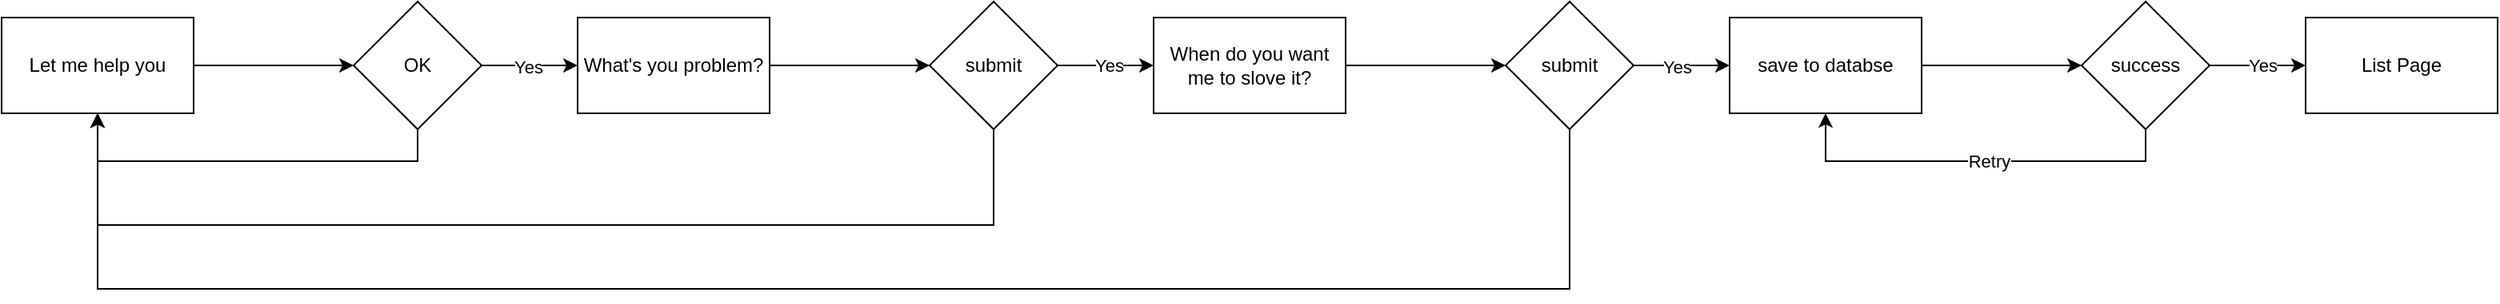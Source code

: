 <mxfile version="26.0.2">
  <diagram name="第 1 页" id="32HF78pC6sBemosIz4lU">
    <mxGraphModel dx="1306" dy="825" grid="1" gridSize="10" guides="1" tooltips="1" connect="1" arrows="1" fold="1" page="1" pageScale="1" pageWidth="827" pageHeight="1169" math="0" shadow="0">
      <root>
        <mxCell id="0" />
        <mxCell id="1" parent="0" />
        <mxCell id="4FRv2AJjElNeRstqnCj9-8" value="" style="edgeStyle=orthogonalEdgeStyle;rounded=0;orthogonalLoop=1;jettySize=auto;html=1;" edge="1" parent="1" source="4FRv2AJjElNeRstqnCj9-6" target="4FRv2AJjElNeRstqnCj9-7">
          <mxGeometry relative="1" as="geometry" />
        </mxCell>
        <mxCell id="4FRv2AJjElNeRstqnCj9-6" value="Let me help you" style="rounded=0;whiteSpace=wrap;html=1;" vertex="1" parent="1">
          <mxGeometry x="70" y="210" width="120" height="60" as="geometry" />
        </mxCell>
        <mxCell id="4FRv2AJjElNeRstqnCj9-10" value="" style="edgeStyle=orthogonalEdgeStyle;rounded=0;orthogonalLoop=1;jettySize=auto;html=1;" edge="1" parent="1" source="4FRv2AJjElNeRstqnCj9-7" target="4FRv2AJjElNeRstqnCj9-9">
          <mxGeometry relative="1" as="geometry" />
        </mxCell>
        <mxCell id="4FRv2AJjElNeRstqnCj9-23" value="Yes" style="edgeLabel;html=1;align=center;verticalAlign=middle;resizable=0;points=[];" vertex="1" connectable="0" parent="4FRv2AJjElNeRstqnCj9-10">
          <mxGeometry x="-0.033" y="-1" relative="1" as="geometry">
            <mxPoint as="offset" />
          </mxGeometry>
        </mxCell>
        <mxCell id="4FRv2AJjElNeRstqnCj9-27" style="edgeStyle=orthogonalEdgeStyle;rounded=0;orthogonalLoop=1;jettySize=auto;html=1;entryX=0.5;entryY=1;entryDx=0;entryDy=0;" edge="1" parent="1" source="4FRv2AJjElNeRstqnCj9-7" target="4FRv2AJjElNeRstqnCj9-6">
          <mxGeometry relative="1" as="geometry">
            <Array as="points">
              <mxPoint x="330" y="300" />
              <mxPoint x="130" y="300" />
            </Array>
          </mxGeometry>
        </mxCell>
        <mxCell id="4FRv2AJjElNeRstqnCj9-7" value="OK" style="rhombus;whiteSpace=wrap;html=1;rounded=0;" vertex="1" parent="1">
          <mxGeometry x="290" y="200" width="80" height="80" as="geometry" />
        </mxCell>
        <mxCell id="4FRv2AJjElNeRstqnCj9-12" value="" style="edgeStyle=orthogonalEdgeStyle;rounded=0;orthogonalLoop=1;jettySize=auto;html=1;" edge="1" parent="1" source="4FRv2AJjElNeRstqnCj9-9" target="4FRv2AJjElNeRstqnCj9-11">
          <mxGeometry relative="1" as="geometry" />
        </mxCell>
        <mxCell id="4FRv2AJjElNeRstqnCj9-9" value="What&#39;s you problem?" style="whiteSpace=wrap;html=1;rounded=0;" vertex="1" parent="1">
          <mxGeometry x="430" y="210" width="120" height="60" as="geometry" />
        </mxCell>
        <mxCell id="4FRv2AJjElNeRstqnCj9-14" value="" style="edgeStyle=orthogonalEdgeStyle;rounded=0;orthogonalLoop=1;jettySize=auto;html=1;" edge="1" parent="1" source="4FRv2AJjElNeRstqnCj9-11" target="4FRv2AJjElNeRstqnCj9-13">
          <mxGeometry relative="1" as="geometry" />
        </mxCell>
        <mxCell id="4FRv2AJjElNeRstqnCj9-24" value="Yes" style="edgeLabel;html=1;align=center;verticalAlign=middle;resizable=0;points=[];" vertex="1" connectable="0" parent="4FRv2AJjElNeRstqnCj9-14">
          <mxGeometry x="0.067" relative="1" as="geometry">
            <mxPoint as="offset" />
          </mxGeometry>
        </mxCell>
        <mxCell id="4FRv2AJjElNeRstqnCj9-28" style="edgeStyle=orthogonalEdgeStyle;rounded=0;orthogonalLoop=1;jettySize=auto;html=1;entryX=0.5;entryY=1;entryDx=0;entryDy=0;" edge="1" parent="1" source="4FRv2AJjElNeRstqnCj9-11" target="4FRv2AJjElNeRstqnCj9-6">
          <mxGeometry relative="1" as="geometry">
            <Array as="points">
              <mxPoint x="690" y="340" />
              <mxPoint x="130" y="340" />
            </Array>
          </mxGeometry>
        </mxCell>
        <mxCell id="4FRv2AJjElNeRstqnCj9-11" value="submit" style="rhombus;whiteSpace=wrap;html=1;rounded=0;" vertex="1" parent="1">
          <mxGeometry x="650" y="200" width="80" height="80" as="geometry" />
        </mxCell>
        <mxCell id="4FRv2AJjElNeRstqnCj9-16" value="" style="edgeStyle=orthogonalEdgeStyle;rounded=0;orthogonalLoop=1;jettySize=auto;html=1;" edge="1" parent="1" source="4FRv2AJjElNeRstqnCj9-13" target="4FRv2AJjElNeRstqnCj9-15">
          <mxGeometry relative="1" as="geometry" />
        </mxCell>
        <mxCell id="4FRv2AJjElNeRstqnCj9-13" value="When do you want me to slove it?" style="whiteSpace=wrap;html=1;rounded=0;" vertex="1" parent="1">
          <mxGeometry x="790" y="210" width="120" height="60" as="geometry" />
        </mxCell>
        <mxCell id="4FRv2AJjElNeRstqnCj9-18" value="" style="edgeStyle=orthogonalEdgeStyle;rounded=0;orthogonalLoop=1;jettySize=auto;html=1;" edge="1" parent="1" source="4FRv2AJjElNeRstqnCj9-15" target="4FRv2AJjElNeRstqnCj9-17">
          <mxGeometry relative="1" as="geometry" />
        </mxCell>
        <mxCell id="4FRv2AJjElNeRstqnCj9-25" value="Yes" style="edgeLabel;html=1;align=center;verticalAlign=middle;resizable=0;points=[];" vertex="1" connectable="0" parent="4FRv2AJjElNeRstqnCj9-18">
          <mxGeometry x="-0.1" y="-1" relative="1" as="geometry">
            <mxPoint as="offset" />
          </mxGeometry>
        </mxCell>
        <mxCell id="4FRv2AJjElNeRstqnCj9-29" style="edgeStyle=orthogonalEdgeStyle;rounded=0;orthogonalLoop=1;jettySize=auto;html=1;entryX=0.5;entryY=1;entryDx=0;entryDy=0;" edge="1" parent="1" source="4FRv2AJjElNeRstqnCj9-15" target="4FRv2AJjElNeRstqnCj9-6">
          <mxGeometry relative="1" as="geometry">
            <Array as="points">
              <mxPoint x="1050" y="380" />
              <mxPoint x="130" y="380" />
            </Array>
          </mxGeometry>
        </mxCell>
        <mxCell id="4FRv2AJjElNeRstqnCj9-15" value="submit" style="rhombus;whiteSpace=wrap;html=1;rounded=0;" vertex="1" parent="1">
          <mxGeometry x="1010" y="200" width="80" height="80" as="geometry" />
        </mxCell>
        <mxCell id="4FRv2AJjElNeRstqnCj9-20" value="" style="edgeStyle=orthogonalEdgeStyle;rounded=0;orthogonalLoop=1;jettySize=auto;html=1;" edge="1" parent="1" source="4FRv2AJjElNeRstqnCj9-17" target="4FRv2AJjElNeRstqnCj9-19">
          <mxGeometry relative="1" as="geometry" />
        </mxCell>
        <mxCell id="4FRv2AJjElNeRstqnCj9-17" value="save to databse" style="whiteSpace=wrap;html=1;rounded=0;" vertex="1" parent="1">
          <mxGeometry x="1150" y="210" width="120" height="60" as="geometry" />
        </mxCell>
        <mxCell id="4FRv2AJjElNeRstqnCj9-22" value="" style="edgeStyle=orthogonalEdgeStyle;rounded=0;orthogonalLoop=1;jettySize=auto;html=1;" edge="1" parent="1" source="4FRv2AJjElNeRstqnCj9-19" target="4FRv2AJjElNeRstqnCj9-21">
          <mxGeometry relative="1" as="geometry" />
        </mxCell>
        <mxCell id="4FRv2AJjElNeRstqnCj9-26" value="Yes" style="edgeLabel;html=1;align=center;verticalAlign=middle;resizable=0;points=[];" vertex="1" connectable="0" parent="4FRv2AJjElNeRstqnCj9-22">
          <mxGeometry x="0.1" relative="1" as="geometry">
            <mxPoint as="offset" />
          </mxGeometry>
        </mxCell>
        <mxCell id="4FRv2AJjElNeRstqnCj9-30" style="edgeStyle=orthogonalEdgeStyle;rounded=0;orthogonalLoop=1;jettySize=auto;html=1;entryX=0.5;entryY=1;entryDx=0;entryDy=0;" edge="1" parent="1" source="4FRv2AJjElNeRstqnCj9-19" target="4FRv2AJjElNeRstqnCj9-17">
          <mxGeometry relative="1" as="geometry">
            <Array as="points">
              <mxPoint x="1410" y="300" />
              <mxPoint x="1210" y="300" />
            </Array>
          </mxGeometry>
        </mxCell>
        <mxCell id="4FRv2AJjElNeRstqnCj9-31" value="Retry" style="edgeLabel;html=1;align=center;verticalAlign=middle;resizable=0;points=[];" vertex="1" connectable="0" parent="4FRv2AJjElNeRstqnCj9-30">
          <mxGeometry x="-0.056" relative="1" as="geometry">
            <mxPoint as="offset" />
          </mxGeometry>
        </mxCell>
        <mxCell id="4FRv2AJjElNeRstqnCj9-19" value="success" style="rhombus;whiteSpace=wrap;html=1;rounded=0;" vertex="1" parent="1">
          <mxGeometry x="1370" y="200" width="80" height="80" as="geometry" />
        </mxCell>
        <mxCell id="4FRv2AJjElNeRstqnCj9-21" value="List Page" style="whiteSpace=wrap;html=1;rounded=0;" vertex="1" parent="1">
          <mxGeometry x="1510" y="210" width="120" height="60" as="geometry" />
        </mxCell>
      </root>
    </mxGraphModel>
  </diagram>
</mxfile>
